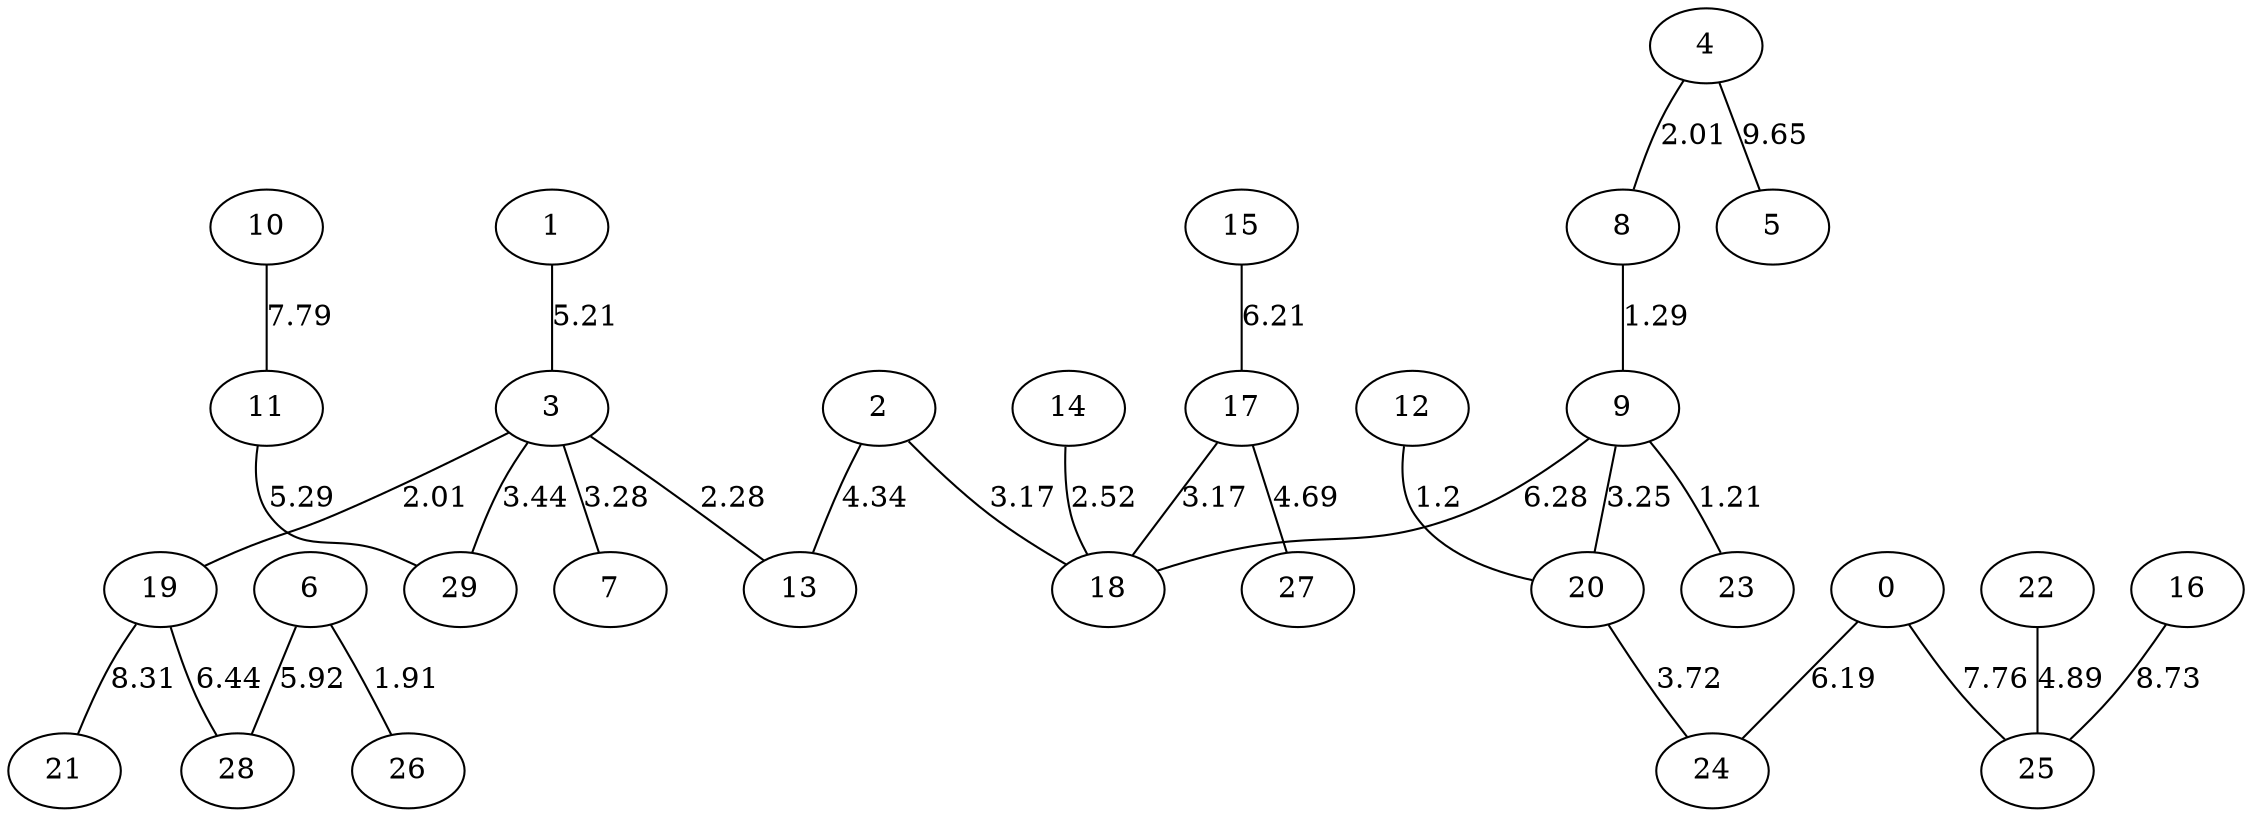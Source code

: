 graph G{
"19";
"10";
"7";
"11";
"8";
"17";
"22";
"1";
"29";
"26";
"5";
"9";
"12";
"13";
"2";
"23";
"6";
"21";
"15";
"16";
"20";
"18";
"3";
"0";
"24";
"25";
"28";
"27";
"4";
"14";
"12"--"20"[label="1.2"];
"9"--"23"[label="1.21"];
"8"--"9"[label="1.29"];
"6"--"26"[label="1.91"];
"4"--"8"[label="2.01"];
"3"--"19"[label="2.01"];
"3"--"13"[label="2.28"];
"14"--"18"[label="2.52"];
"17"--"18"[label="3.17"];
"2"--"18"[label="3.17"];
"9"--"20"[label="3.25"];
"3"--"7"[label="3.28"];
"3"--"29"[label="3.44"];
"20"--"24"[label="3.72"];
"2"--"13"[label="4.34"];
"17"--"27"[label="4.69"];
"22"--"25"[label="4.89"];
"1"--"3"[label="5.21"];
"11"--"29"[label="5.29"];
"6"--"28"[label="5.92"];
"0"--"24"[label="6.19"];
"15"--"17"[label="6.21"];
"9"--"18"[label="6.28"];
"19"--"28"[label="6.44"];
"0"--"25"[label="7.76"];
"10"--"11"[label="7.79"];
"19"--"21"[label="8.31"];
"16"--"25"[label="8.73"];
"4"--"5"[label="9.65"];
}
